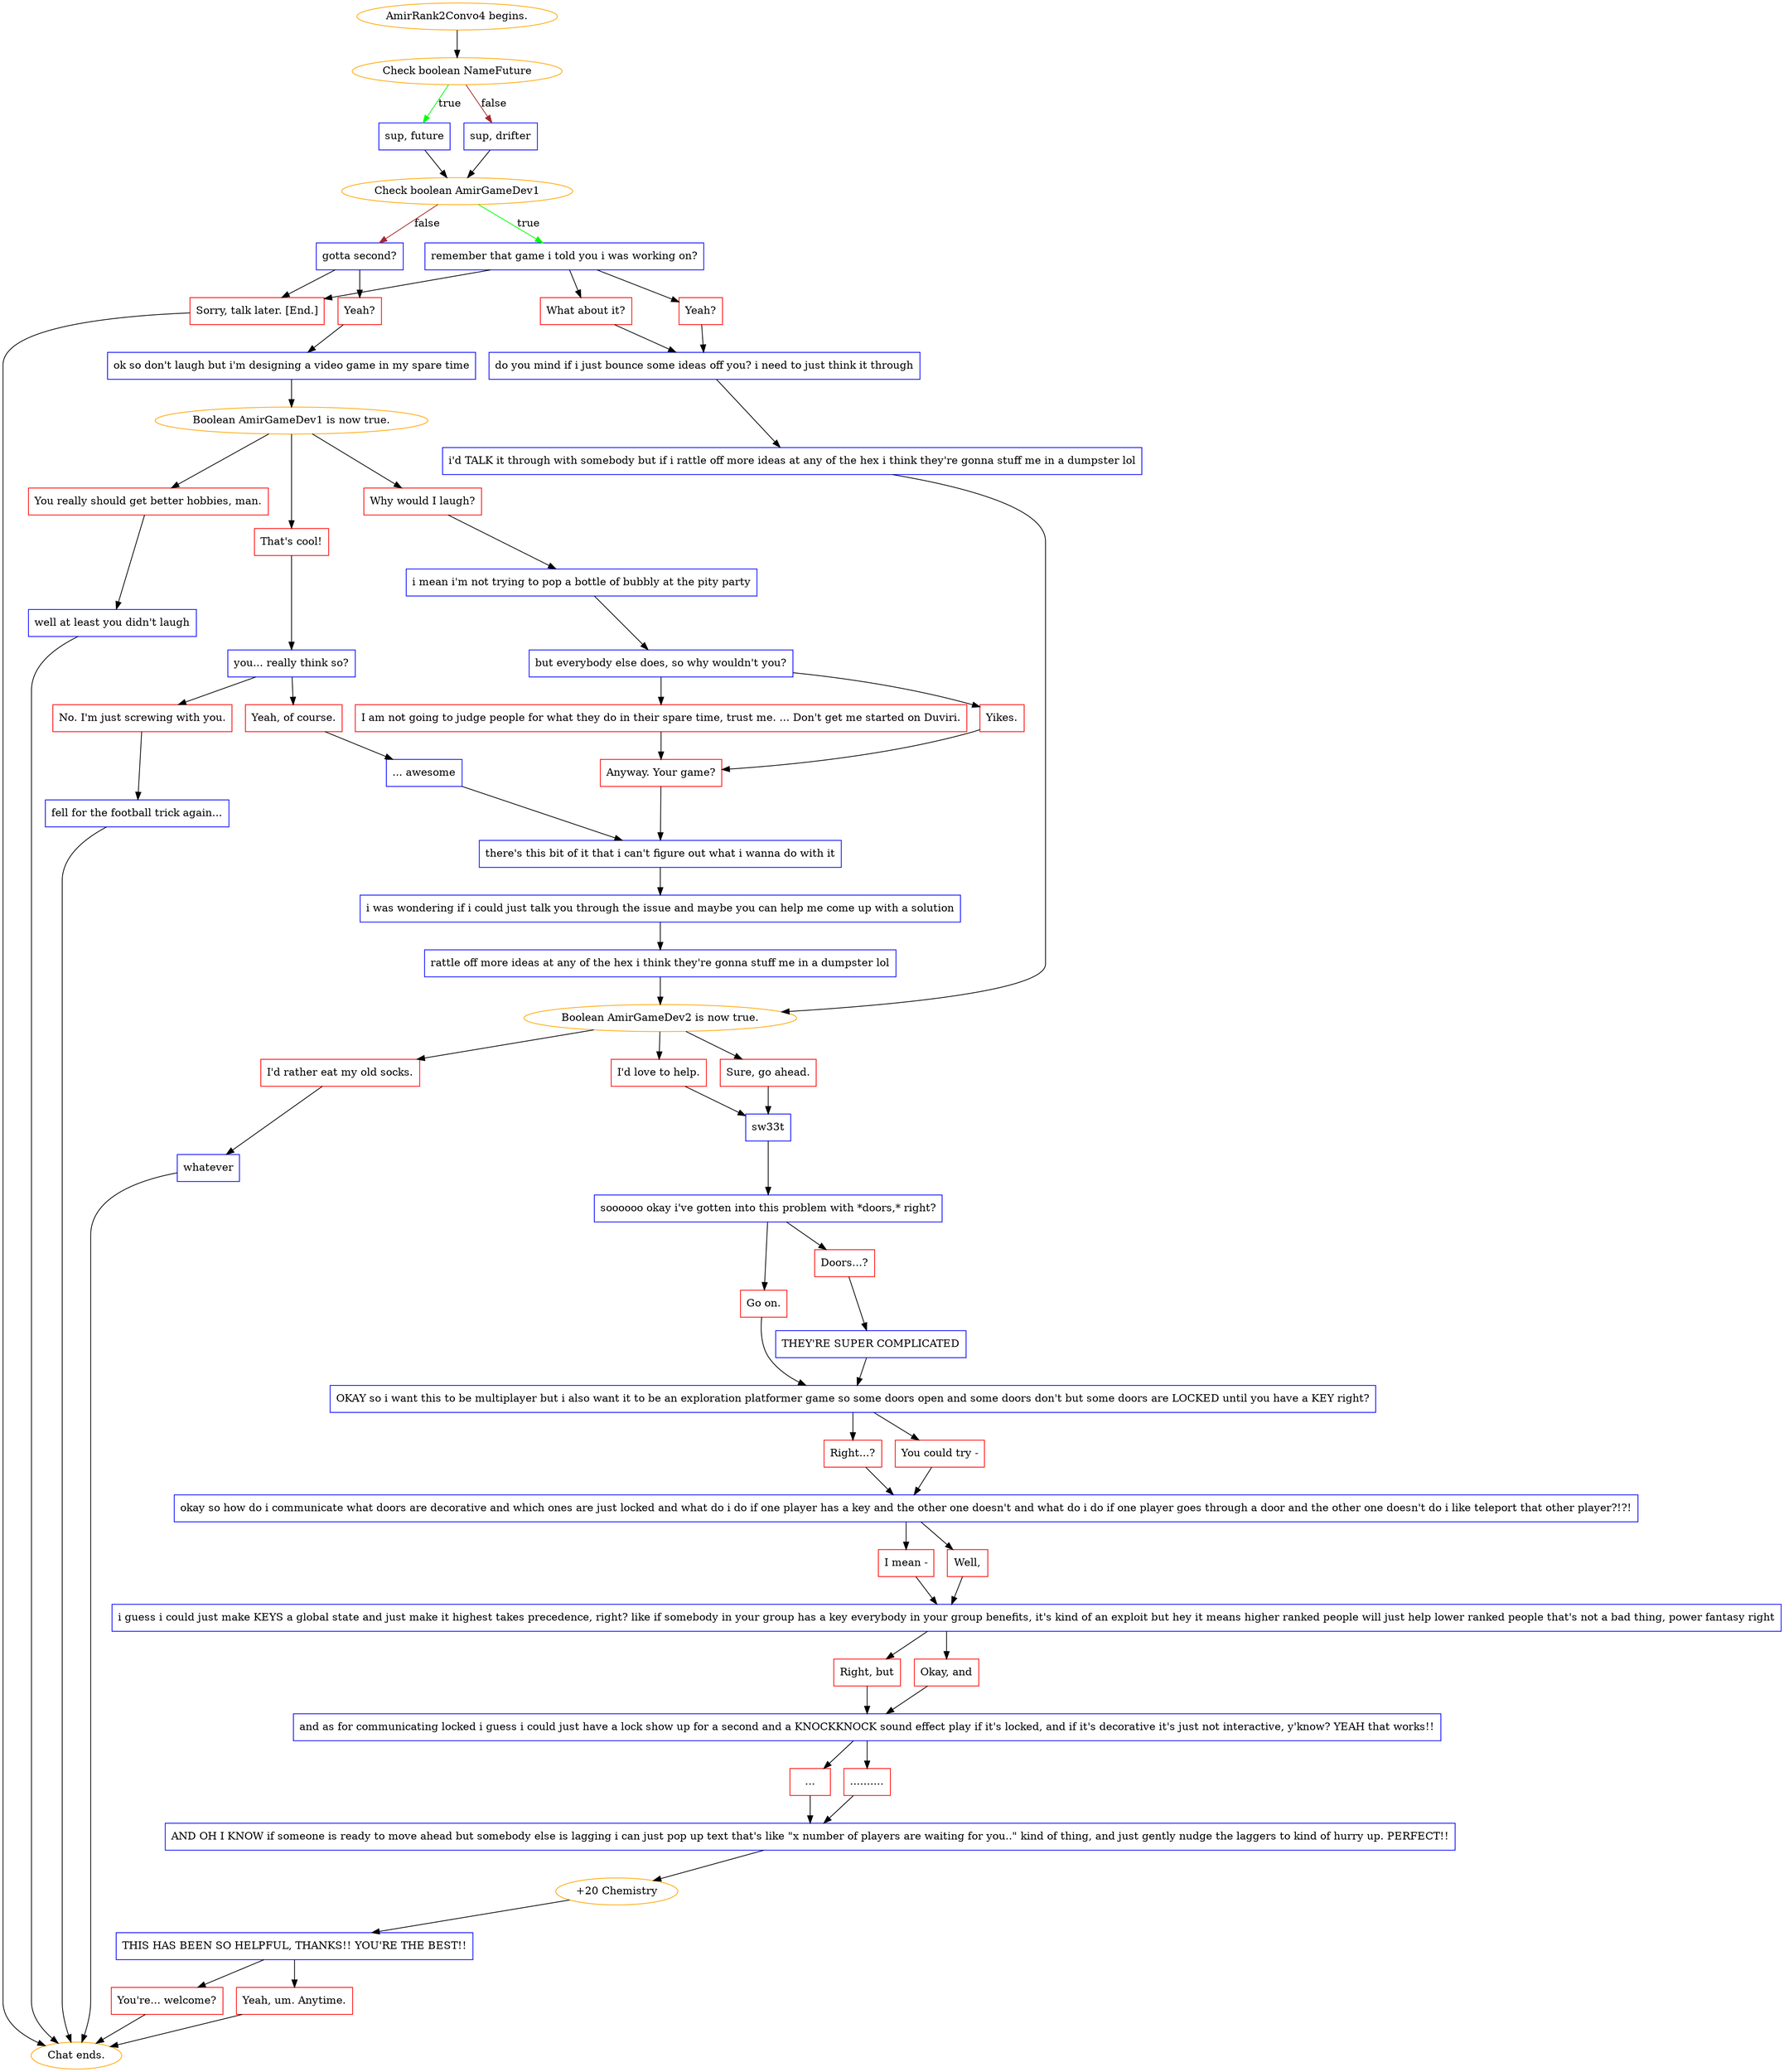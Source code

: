 digraph {
	"AmirRank2Convo4 begins." [color=orange];
		"AmirRank2Convo4 begins." -> 808;
	808 [label="Check boolean NameFuture",color=orange];
		808 -> 806 [label=true,color=green];
		808 -> 809 [label=false,color=brown];
	806 [label="sup, future",shape=box,color=blue];
		806 -> 810;
	809 [label="sup, drifter",shape=box,color=blue];
		809 -> 810;
	810 [label="Check boolean AmirGameDev1",color=orange];
		810 -> 811 [label=true,color=green];
		810 -> 812 [label=false,color=brown];
	811 [label="remember that game i told you i was working on?",shape=box,color=blue];
		811 -> 819;
		811 -> 820;
		811 -> 987;
	812 [label="gotta second?",shape=box,color=blue];
		812 -> 1139;
		812 -> 987;
	819 [label="Yeah?",shape=box,color=red];
		819 -> 822;
	820 [label="What about it?",shape=box,color=red];
		820 -> 822;
	987 [label="Sorry, talk later. [End.]",shape=box,color=red];
		987 -> "Chat ends.";
	1139 [label="Yeah?",shape=box,color=red];
		1139 -> 818;
	822 [label="do you mind if i just bounce some ideas off you? i need to just think it through",shape=box,color=blue];
		822 -> 823;
	"Chat ends." [color=orange];
	818 [label="ok so don't laugh but i'm designing a video game in my spare time",shape=box,color=blue];
		818 -> "/EE/Types/Engine/SetBooleanDialogueNode:AmirGameDev1:824:825:826";
	823 [label="i'd TALK it through with somebody but if i rattle off more ideas at any of the hex i think they're gonna stuff me in a dumpster lol",shape=box,color=blue];
		823 -> "/EE/Types/Engine/SetBooleanDialogueNode:AmirGameDev2:844:845:846";
	"/EE/Types/Engine/SetBooleanDialogueNode:AmirGameDev1:824:825:826" [label="Boolean AmirGameDev1 is now true.",color=orange];
		"/EE/Types/Engine/SetBooleanDialogueNode:AmirGameDev1:824:825:826" -> 824;
		"/EE/Types/Engine/SetBooleanDialogueNode:AmirGameDev1:824:825:826" -> 825;
		"/EE/Types/Engine/SetBooleanDialogueNode:AmirGameDev1:824:825:826" -> 826;
	"/EE/Types/Engine/SetBooleanDialogueNode:AmirGameDev2:844:845:846" [label="Boolean AmirGameDev2 is now true.",color=orange];
		"/EE/Types/Engine/SetBooleanDialogueNode:AmirGameDev2:844:845:846" -> 844;
		"/EE/Types/Engine/SetBooleanDialogueNode:AmirGameDev2:844:845:846" -> 845;
		"/EE/Types/Engine/SetBooleanDialogueNode:AmirGameDev2:844:845:846" -> 846;
	824 [label="That's cool!",shape=box,color=red];
		824 -> 827;
	825 [label="Why would I laugh?",shape=box,color=red];
		825 -> 828;
	826 [label="You really should get better hobbies, man.",shape=box,color=red];
		826 -> 829;
	844 [label="I'd love to help.",shape=box,color=red];
		844 -> 847;
	845 [label="Sure, go ahead.",shape=box,color=red];
		845 -> 847;
	846 [label="I'd rather eat my old socks.",shape=box,color=red];
		846 -> 848;
	827 [label="you... really think so?",shape=box,color=blue];
		827 -> 832;
		827 -> 833;
	828 [label="i mean i'm not trying to pop a bottle of bubbly at the pity party",shape=box,color=blue];
		828 -> 831;
	829 [label="well at least you didn't laugh",shape=box,color=blue];
		829 -> "Chat ends.";
	847 [label="sw33t",shape=box,color=blue];
		847 -> 850;
	848 [label="whatever",shape=box,color=blue];
		848 -> "Chat ends.";
	832 [label="Yeah, of course.",shape=box,color=red];
		832 -> 834;
	833 [label="No. I'm just screwing with you.",shape=box,color=red];
		833 -> 835;
	831 [label="but everybody else does, so why wouldn't you?",shape=box,color=blue];
		831 -> 837;
		831 -> 838;
	850 [label="soooooo okay i've gotten into this problem with *doors,* right?",shape=box,color=blue];
		850 -> 852;
		850 -> 853;
	834 [label="... awesome",shape=box,color=blue];
		834 -> 840;
	835 [label="fell for the football trick again...",shape=box,color=blue];
		835 -> "Chat ends.";
	837 [label="I am not going to judge people for what they do in their spare time, trust me. ... Don't get me started on Duviri.",shape=box,color=red];
		837 -> 839;
	838 [label="Yikes.",shape=box,color=red];
		838 -> 839;
	852 [label="Go on.",shape=box,color=red];
		852 -> 854;
	853 [label="Doors...?",shape=box,color=red];
		853 -> 851;
	840 [label="there's this bit of it that i can't figure out what i wanna do with it",shape=box,color=blue];
		840 -> 841;
	839 [label="Anyway. Your game?",shape=box,color=red];
		839 -> 840;
	854 [label="OKAY so i want this to be multiplayer but i also want it to be an exploration platformer game so some doors open and some doors don't but some doors are LOCKED until you have a KEY right?",shape=box,color=blue];
		854 -> 856;
		854 -> 857;
	851 [label="THEY'RE SUPER COMPLICATED",shape=box,color=blue];
		851 -> 854;
	841 [label="i was wondering if i could just talk you through the issue and maybe you can help me come up with a solution",shape=box,color=blue];
		841 -> 842;
	856 [label="Right...?",shape=box,color=red];
		856 -> 858;
	857 [label="You could try -",shape=box,color=red];
		857 -> 858;
	842 [label="rattle off more ideas at any of the hex i think they're gonna stuff me in a dumpster lol",shape=box,color=blue];
		842 -> "/EE/Types/Engine/SetBooleanDialogueNode:AmirGameDev2:844:845:846";
	858 [label="okay so how do i communicate what doors are decorative and which ones are just locked and what do i do if one player has a key and the other one doesn't and what do i do if one player goes through a door and the other one doesn't do i like teleport that other player?!?!",shape=box,color=blue];
		858 -> 859;
		858 -> 860;
	859 [label="I mean -",shape=box,color=red];
		859 -> 855;
	860 [label="Well,",shape=box,color=red];
		860 -> 855;
	855 [label="i guess i could just make KEYS a global state and just make it highest takes precedence, right? like if somebody in your group has a key everybody in your group benefits, it's kind of an exploit but hey it means higher ranked people will just help lower ranked people that's not a bad thing, power fantasy right",shape=box,color=blue];
		855 -> 861;
		855 -> 862;
	861 [label="Right, but",shape=box,color=red];
		861 -> 863;
	862 [label="Okay, and",shape=box,color=red];
		862 -> 863;
	863 [label="and as for communicating locked i guess i could just have a lock show up for a second and a KNOCKKNOCK sound effect play if it's locked, and if it's decorative it's just not interactive, y'know? YEAH that works!!",shape=box,color=blue];
		863 -> 864;
		863 -> 865;
	864 [label="...",shape=box,color=red];
		864 -> 866;
	865 [label="..........",shape=box,color=red];
		865 -> 866;
	866 [label="AND OH I KNOW if someone is ready to move ahead but somebody else is lagging i can just pop up text that's like \"x number of players are waiting for you..\" kind of thing, and just gently nudge the laggers to kind of hurry up. PERFECT!!",shape=box,color=blue];
		866 -> 869;
	869 [label="+20 Chemistry",color=orange];
		869 -> 1023;
	1023 [label="THIS HAS BEEN SO HELPFUL, THANKS!! YOU'RE THE BEST!!",shape=box,color=blue];
		1023 -> 867;
		1023 -> 868;
	867 [label="You're... welcome?",shape=box,color=red];
		867 -> "Chat ends.";
	868 [label="Yeah, um. Anytime.",shape=box,color=red];
		868 -> "Chat ends.";
}